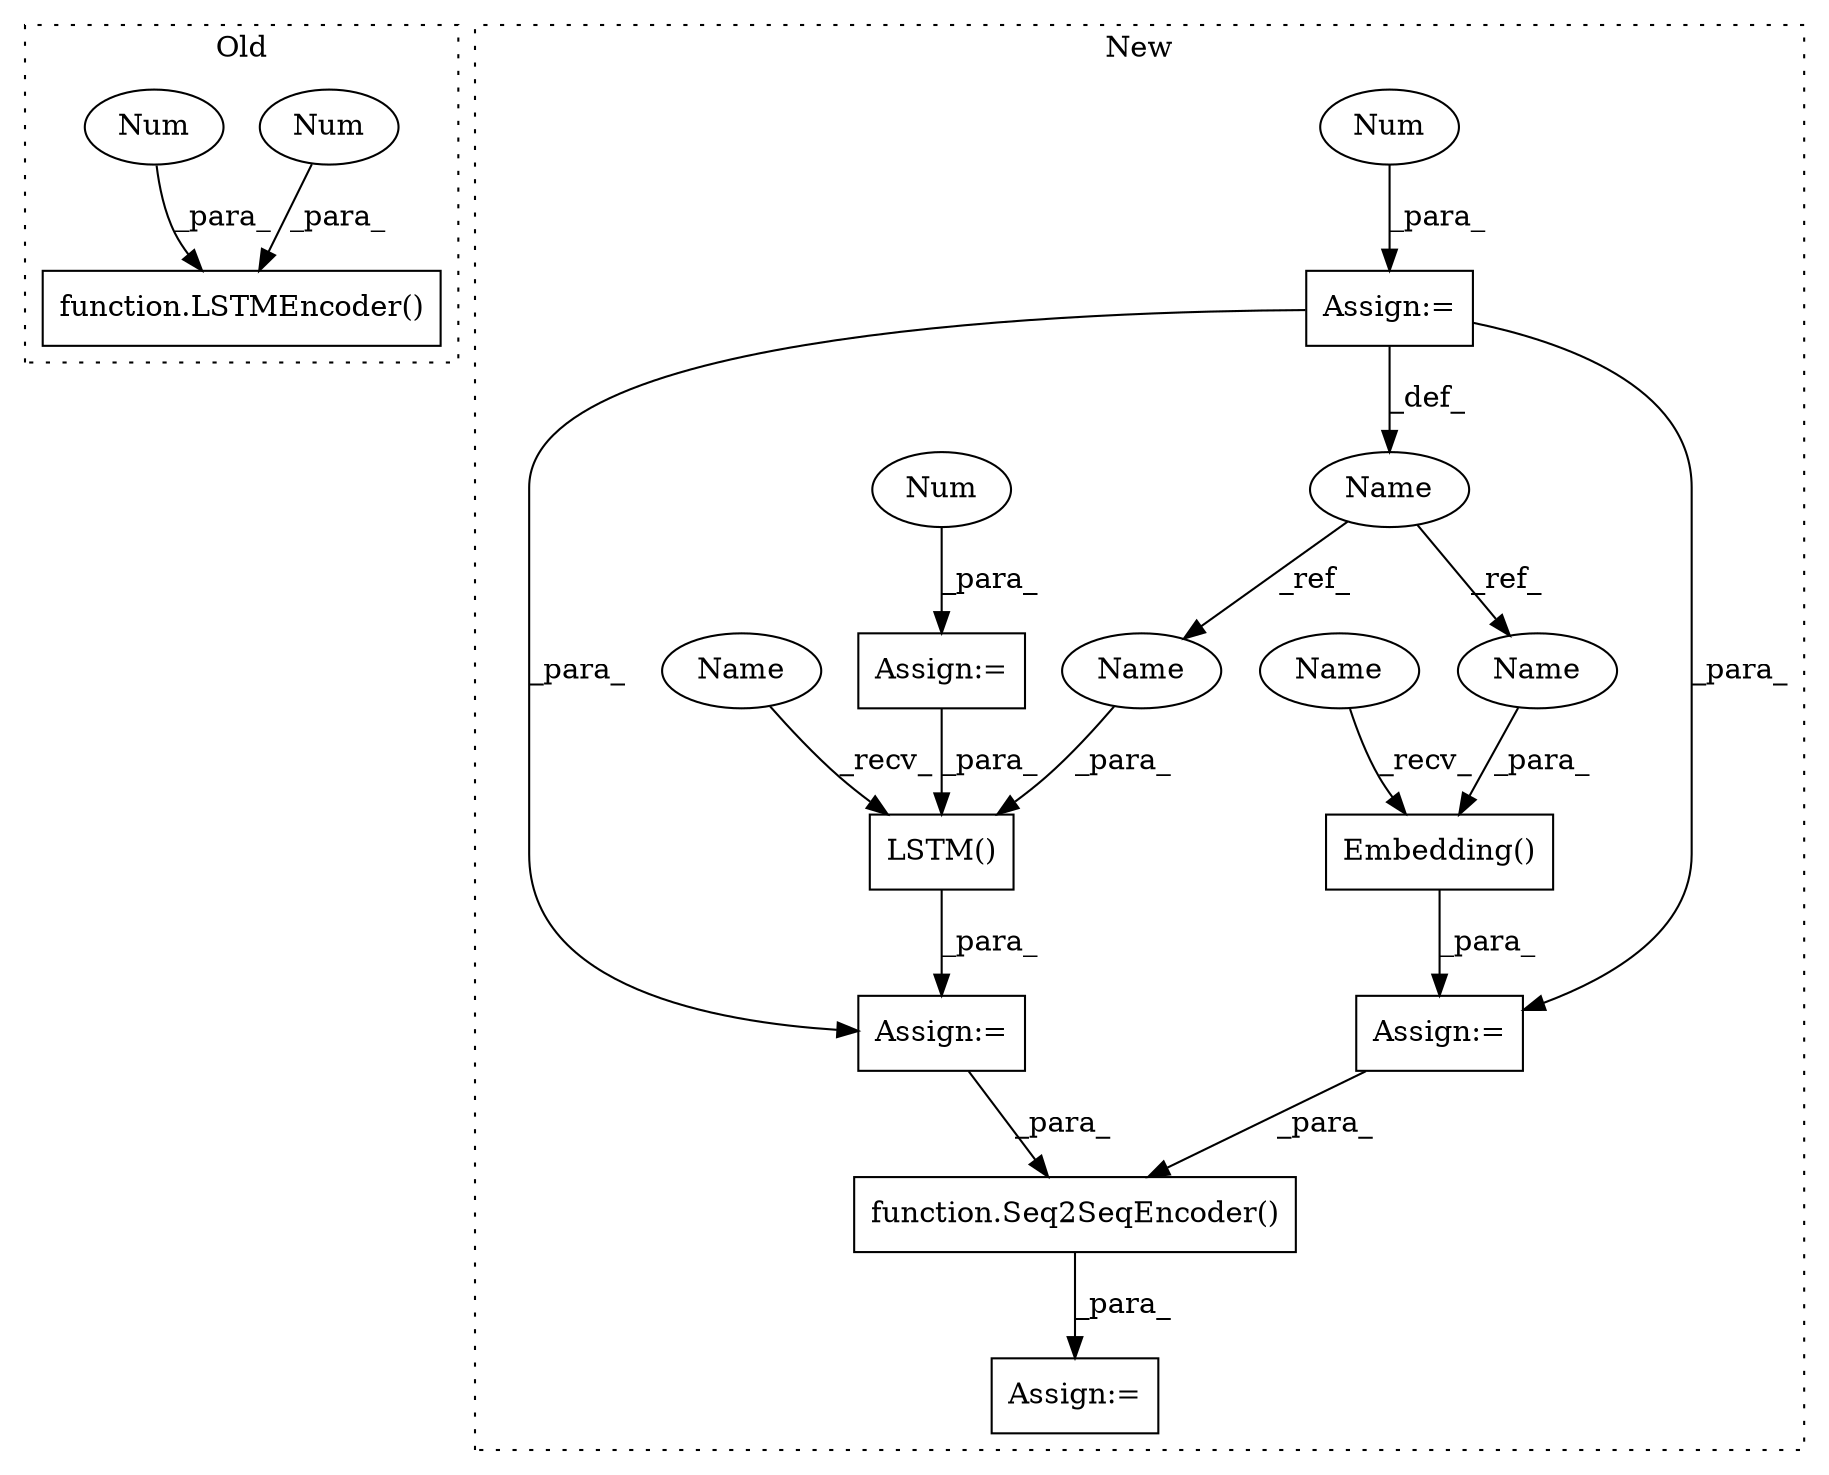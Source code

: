 digraph G {
subgraph cluster0 {
1 [label="function.LSTMEncoder()" a="75" s="4040,4064" l="12,99" shape="box"];
6 [label="Num" a="76" s="4058" l="2" shape="ellipse"];
7 [label="Num" a="76" s="4062" l="2" shape="ellipse"];
label = "Old";
style="dotted";
}
subgraph cluster1 {
2 [label="Embedding()" a="75" s="5363,5402" l="13,1" shape="box"];
3 [label="Name" a="87" s="5158" l="14" shape="ellipse"];
4 [label="LSTM()" a="75" s="5426,5461" l="8,137" shape="box"];
5 [label="function.Seq2SeqEncoder()" a="75" s="5625,5661" l="15,1" shape="box"];
8 [label="Assign:=" a="68" s="5360" l="3" shape="box"];
9 [label="Assign:=" a="68" s="5198" l="3" shape="box"];
10 [label="Num" a="76" s="5201" l="2" shape="ellipse"];
11 [label="Assign:=" a="68" s="5423" l="3" shape="box"];
12 [label="Assign:=" a="68" s="5622" l="3" shape="box"];
13 [label="Assign:=" a="68" s="5172" l="3" shape="box"];
14 [label="Num" a="76" s="5175" l="2" shape="ellipse"];
15 [label="Name" a="87" s="5363" l="2" shape="ellipse"];
16 [label="Name" a="87" s="5426" l="2" shape="ellipse"];
17 [label="Name" a="87" s="5388" l="14" shape="ellipse"];
18 [label="Name" a="87" s="5434" l="14" shape="ellipse"];
label = "New";
style="dotted";
}
2 -> 8 [label="_para_"];
3 -> 17 [label="_ref_"];
3 -> 18 [label="_ref_"];
4 -> 11 [label="_para_"];
5 -> 12 [label="_para_"];
6 -> 1 [label="_para_"];
7 -> 1 [label="_para_"];
8 -> 5 [label="_para_"];
9 -> 4 [label="_para_"];
10 -> 9 [label="_para_"];
11 -> 5 [label="_para_"];
13 -> 3 [label="_def_"];
13 -> 8 [label="_para_"];
13 -> 11 [label="_para_"];
14 -> 13 [label="_para_"];
15 -> 2 [label="_recv_"];
16 -> 4 [label="_recv_"];
17 -> 2 [label="_para_"];
18 -> 4 [label="_para_"];
}